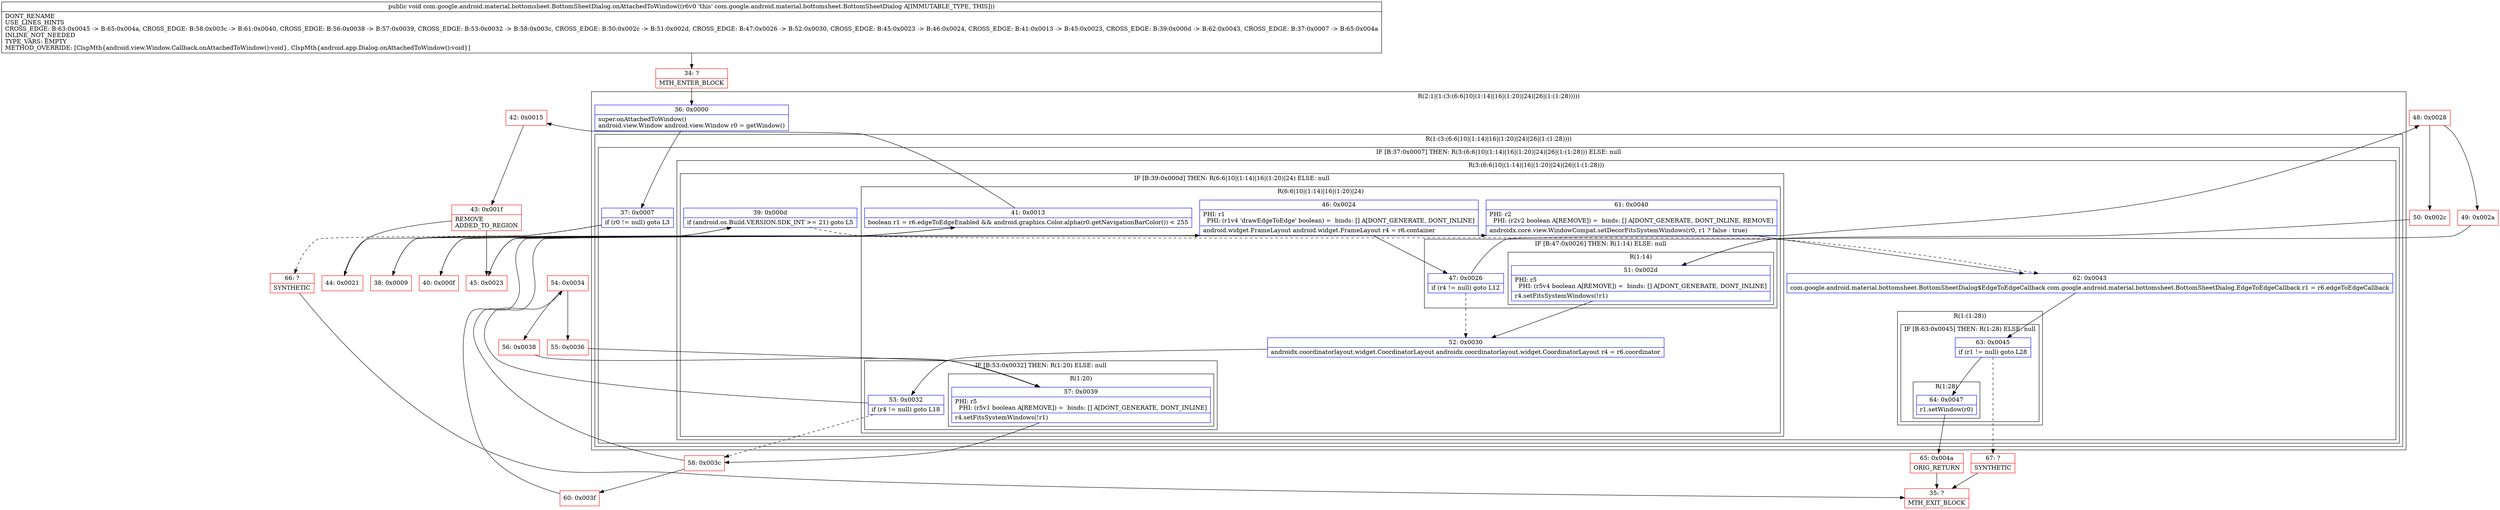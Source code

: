 digraph "CFG forcom.google.android.material.bottomsheet.BottomSheetDialog.onAttachedToWindow()V" {
subgraph cluster_Region_382514471 {
label = "R(2:1|(1:(3:(6:6|10|(1:14)|16|(1:20)|24)|26|(1:(1:28)))))";
node [shape=record,color=blue];
Node_36 [shape=record,label="{36\:\ 0x0000|super.onAttachedToWindow()\landroid.view.Window android.view.Window r0 = getWindow()\l}"];
subgraph cluster_Region_1442096656 {
label = "R(1:(3:(6:6|10|(1:14)|16|(1:20)|24)|26|(1:(1:28))))";
node [shape=record,color=blue];
subgraph cluster_IfRegion_70190492 {
label = "IF [B:37:0x0007] THEN: R(3:(6:6|10|(1:14)|16|(1:20)|24)|26|(1:(1:28))) ELSE: null";
node [shape=record,color=blue];
Node_37 [shape=record,label="{37\:\ 0x0007|if (r0 != null) goto L3\l}"];
subgraph cluster_Region_1659236437 {
label = "R(3:(6:6|10|(1:14)|16|(1:20)|24)|26|(1:(1:28)))";
node [shape=record,color=blue];
subgraph cluster_IfRegion_808670638 {
label = "IF [B:39:0x000d] THEN: R(6:6|10|(1:14)|16|(1:20)|24) ELSE: null";
node [shape=record,color=blue];
Node_39 [shape=record,label="{39\:\ 0x000d|if (android.os.Build.VERSION.SDK_INT \>= 21) goto L5\l}"];
subgraph cluster_Region_340019657 {
label = "R(6:6|10|(1:14)|16|(1:20)|24)";
node [shape=record,color=blue];
Node_41 [shape=record,label="{41\:\ 0x0013|boolean r1 = r6.edgeToEdgeEnabled && android.graphics.Color.alpha(r0.getNavigationBarColor()) \< 255\l}"];
Node_46 [shape=record,label="{46\:\ 0x0024|PHI: r1 \l  PHI: (r1v4 'drawEdgeToEdge' boolean) =  binds: [] A[DONT_GENERATE, DONT_INLINE]\l|android.widget.FrameLayout android.widget.FrameLayout r4 = r6.container\l}"];
subgraph cluster_IfRegion_1822464896 {
label = "IF [B:47:0x0026] THEN: R(1:14) ELSE: null";
node [shape=record,color=blue];
Node_47 [shape=record,label="{47\:\ 0x0026|if (r4 != null) goto L12\l}"];
subgraph cluster_Region_681968251 {
label = "R(1:14)";
node [shape=record,color=blue];
Node_51 [shape=record,label="{51\:\ 0x002d|PHI: r5 \l  PHI: (r5v4 boolean A[REMOVE]) =  binds: [] A[DONT_GENERATE, DONT_INLINE]\l|r4.setFitsSystemWindows(!r1)\l}"];
}
}
Node_52 [shape=record,label="{52\:\ 0x0030|androidx.coordinatorlayout.widget.CoordinatorLayout androidx.coordinatorlayout.widget.CoordinatorLayout r4 = r6.coordinator\l}"];
subgraph cluster_IfRegion_573003246 {
label = "IF [B:53:0x0032] THEN: R(1:20) ELSE: null";
node [shape=record,color=blue];
Node_53 [shape=record,label="{53\:\ 0x0032|if (r4 != null) goto L18\l}"];
subgraph cluster_Region_554348716 {
label = "R(1:20)";
node [shape=record,color=blue];
Node_57 [shape=record,label="{57\:\ 0x0039|PHI: r5 \l  PHI: (r5v1 boolean A[REMOVE]) =  binds: [] A[DONT_GENERATE, DONT_INLINE]\l|r4.setFitsSystemWindows(!r1)\l}"];
}
}
Node_61 [shape=record,label="{61\:\ 0x0040|PHI: r2 \l  PHI: (r2v2 boolean A[REMOVE]) =  binds: [] A[DONT_GENERATE, DONT_INLINE, REMOVE]\l|androidx.core.view.WindowCompat.setDecorFitsSystemWindows(r0, r1 ? false : true)\l}"];
}
}
Node_62 [shape=record,label="{62\:\ 0x0043|com.google.android.material.bottomsheet.BottomSheetDialog$EdgeToEdgeCallback com.google.android.material.bottomsheet.BottomSheetDialog.EdgeToEdgeCallback r1 = r6.edgeToEdgeCallback\l}"];
subgraph cluster_Region_998983839 {
label = "R(1:(1:28))";
node [shape=record,color=blue];
subgraph cluster_IfRegion_505023088 {
label = "IF [B:63:0x0045] THEN: R(1:28) ELSE: null";
node [shape=record,color=blue];
Node_63 [shape=record,label="{63\:\ 0x0045|if (r1 != null) goto L28\l}"];
subgraph cluster_Region_301140673 {
label = "R(1:28)";
node [shape=record,color=blue];
Node_64 [shape=record,label="{64\:\ 0x0047|r1.setWindow(r0)\l}"];
}
}
}
}
}
}
}
Node_34 [shape=record,color=red,label="{34\:\ ?|MTH_ENTER_BLOCK\l}"];
Node_38 [shape=record,color=red,label="{38\:\ 0x0009}"];
Node_40 [shape=record,color=red,label="{40\:\ 0x000f}"];
Node_42 [shape=record,color=red,label="{42\:\ 0x0015}"];
Node_43 [shape=record,color=red,label="{43\:\ 0x001f|REMOVE\lADDED_TO_REGION\l}"];
Node_44 [shape=record,color=red,label="{44\:\ 0x0021}"];
Node_48 [shape=record,color=red,label="{48\:\ 0x0028}"];
Node_49 [shape=record,color=red,label="{49\:\ 0x002a}"];
Node_50 [shape=record,color=red,label="{50\:\ 0x002c}"];
Node_54 [shape=record,color=red,label="{54\:\ 0x0034}"];
Node_55 [shape=record,color=red,label="{55\:\ 0x0036}"];
Node_56 [shape=record,color=red,label="{56\:\ 0x0038}"];
Node_58 [shape=record,color=red,label="{58\:\ 0x003c}"];
Node_60 [shape=record,color=red,label="{60\:\ 0x003f}"];
Node_45 [shape=record,color=red,label="{45\:\ 0x0023}"];
Node_65 [shape=record,color=red,label="{65\:\ 0x004a|ORIG_RETURN\l}"];
Node_35 [shape=record,color=red,label="{35\:\ ?|MTH_EXIT_BLOCK\l}"];
Node_67 [shape=record,color=red,label="{67\:\ ?|SYNTHETIC\l}"];
Node_66 [shape=record,color=red,label="{66\:\ ?|SYNTHETIC\l}"];
MethodNode[shape=record,label="{public void com.google.android.material.bottomsheet.BottomSheetDialog.onAttachedToWindow((r6v0 'this' com.google.android.material.bottomsheet.BottomSheetDialog A[IMMUTABLE_TYPE, THIS]))  | DONT_RENAME\lUSE_LINES_HINTS\lCROSS_EDGE: B:63:0x0045 \-\> B:65:0x004a, CROSS_EDGE: B:58:0x003c \-\> B:61:0x0040, CROSS_EDGE: B:56:0x0038 \-\> B:57:0x0039, CROSS_EDGE: B:53:0x0032 \-\> B:58:0x003c, CROSS_EDGE: B:50:0x002c \-\> B:51:0x002d, CROSS_EDGE: B:47:0x0026 \-\> B:52:0x0030, CROSS_EDGE: B:45:0x0023 \-\> B:46:0x0024, CROSS_EDGE: B:41:0x0013 \-\> B:45:0x0023, CROSS_EDGE: B:39:0x000d \-\> B:62:0x0043, CROSS_EDGE: B:37:0x0007 \-\> B:65:0x004a\lINLINE_NOT_NEEDED\lTYPE_VARS: EMPTY\lMETHOD_OVERRIDE: [ClspMth\{android.view.Window.Callback.onAttachedToWindow():void\}, ClspMth\{android.app.Dialog.onAttachedToWindow():void\}]\l}"];
MethodNode -> Node_34;Node_36 -> Node_37;
Node_37 -> Node_38;
Node_37 -> Node_66[style=dashed];
Node_39 -> Node_40;
Node_39 -> Node_62[style=dashed];
Node_41 -> Node_42;
Node_41 -> Node_45;
Node_46 -> Node_47;
Node_47 -> Node_48;
Node_47 -> Node_52[style=dashed];
Node_51 -> Node_52;
Node_52 -> Node_53;
Node_53 -> Node_54;
Node_53 -> Node_58[style=dashed];
Node_57 -> Node_58;
Node_61 -> Node_62;
Node_62 -> Node_63;
Node_63 -> Node_64;
Node_63 -> Node_67[style=dashed];
Node_64 -> Node_65;
Node_34 -> Node_36;
Node_38 -> Node_39;
Node_40 -> Node_41;
Node_42 -> Node_43;
Node_43 -> Node_44;
Node_43 -> Node_45;
Node_44 -> Node_46;
Node_48 -> Node_49;
Node_48 -> Node_50;
Node_49 -> Node_51;
Node_50 -> Node_51;
Node_54 -> Node_55;
Node_54 -> Node_56;
Node_55 -> Node_57;
Node_56 -> Node_57;
Node_58 -> Node_60;
Node_58 -> Node_61;
Node_60 -> Node_61;
Node_45 -> Node_46;
Node_65 -> Node_35;
Node_67 -> Node_35;
Node_66 -> Node_35;
}

